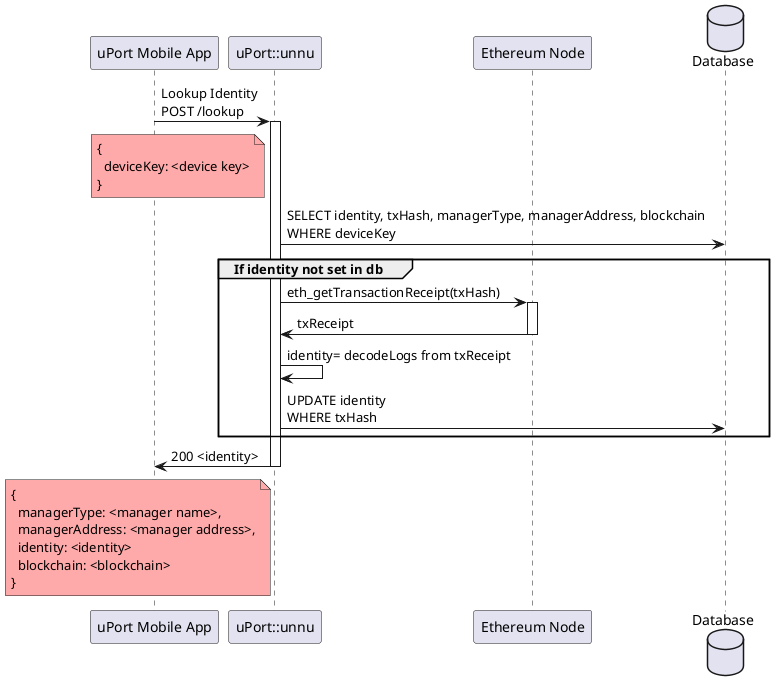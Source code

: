 @startuml
participant "uPort Mobile App" as uPort
participant "uPort::unnu" as unnu
participant "Ethereum Node" as blockchain
database "Database" as db


uPort -> unnu: Lookup Identity\nPOST /lookup
note left of unnu #FFAAAA
{
  deviceKey: <device key>
}
end note
activate unnu
unnu -> db: SELECT identity, txHash, managerType, managerAddress, blockchain \nWHERE deviceKey

group If identity not set in db

  unnu -> blockchain: eth_getTransactionReceipt(txHash)
  activate blockchain
  blockchain -> unnu: txReceipt
  deactivate blockchain

  unnu -> unnu: identity= decodeLogs from txReceipt

  unnu -> db: UPDATE identity \nWHERE txHash
end

unnu -> uPort: 200 <identity>
deactivate unnu
note left of unnu #FFAAAA
{
  managerType: <manager name>,
  managerAddress: <manager address>,
  identity: <identity>
  blockchain: <blockchain>
}
end note


@enduml

